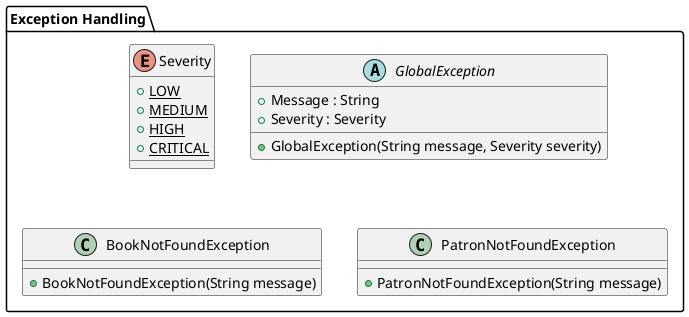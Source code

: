 @startuml

package "Exception Handling" {
    enum Severity {
        {static} + LOW
        {static} + MEDIUM
        {static} + HIGH
        {static} + CRITICAL
    }

    abstract class GlobalException {
        + Message : String
        + Severity : Severity
        + GlobalException(String message, Severity severity)
    }

    class BookNotFoundException {
        + BookNotFoundException(String message)
    }

    class PatronNotFoundException {
        + PatronNotFoundException(String message)
    }
}

@enduml
